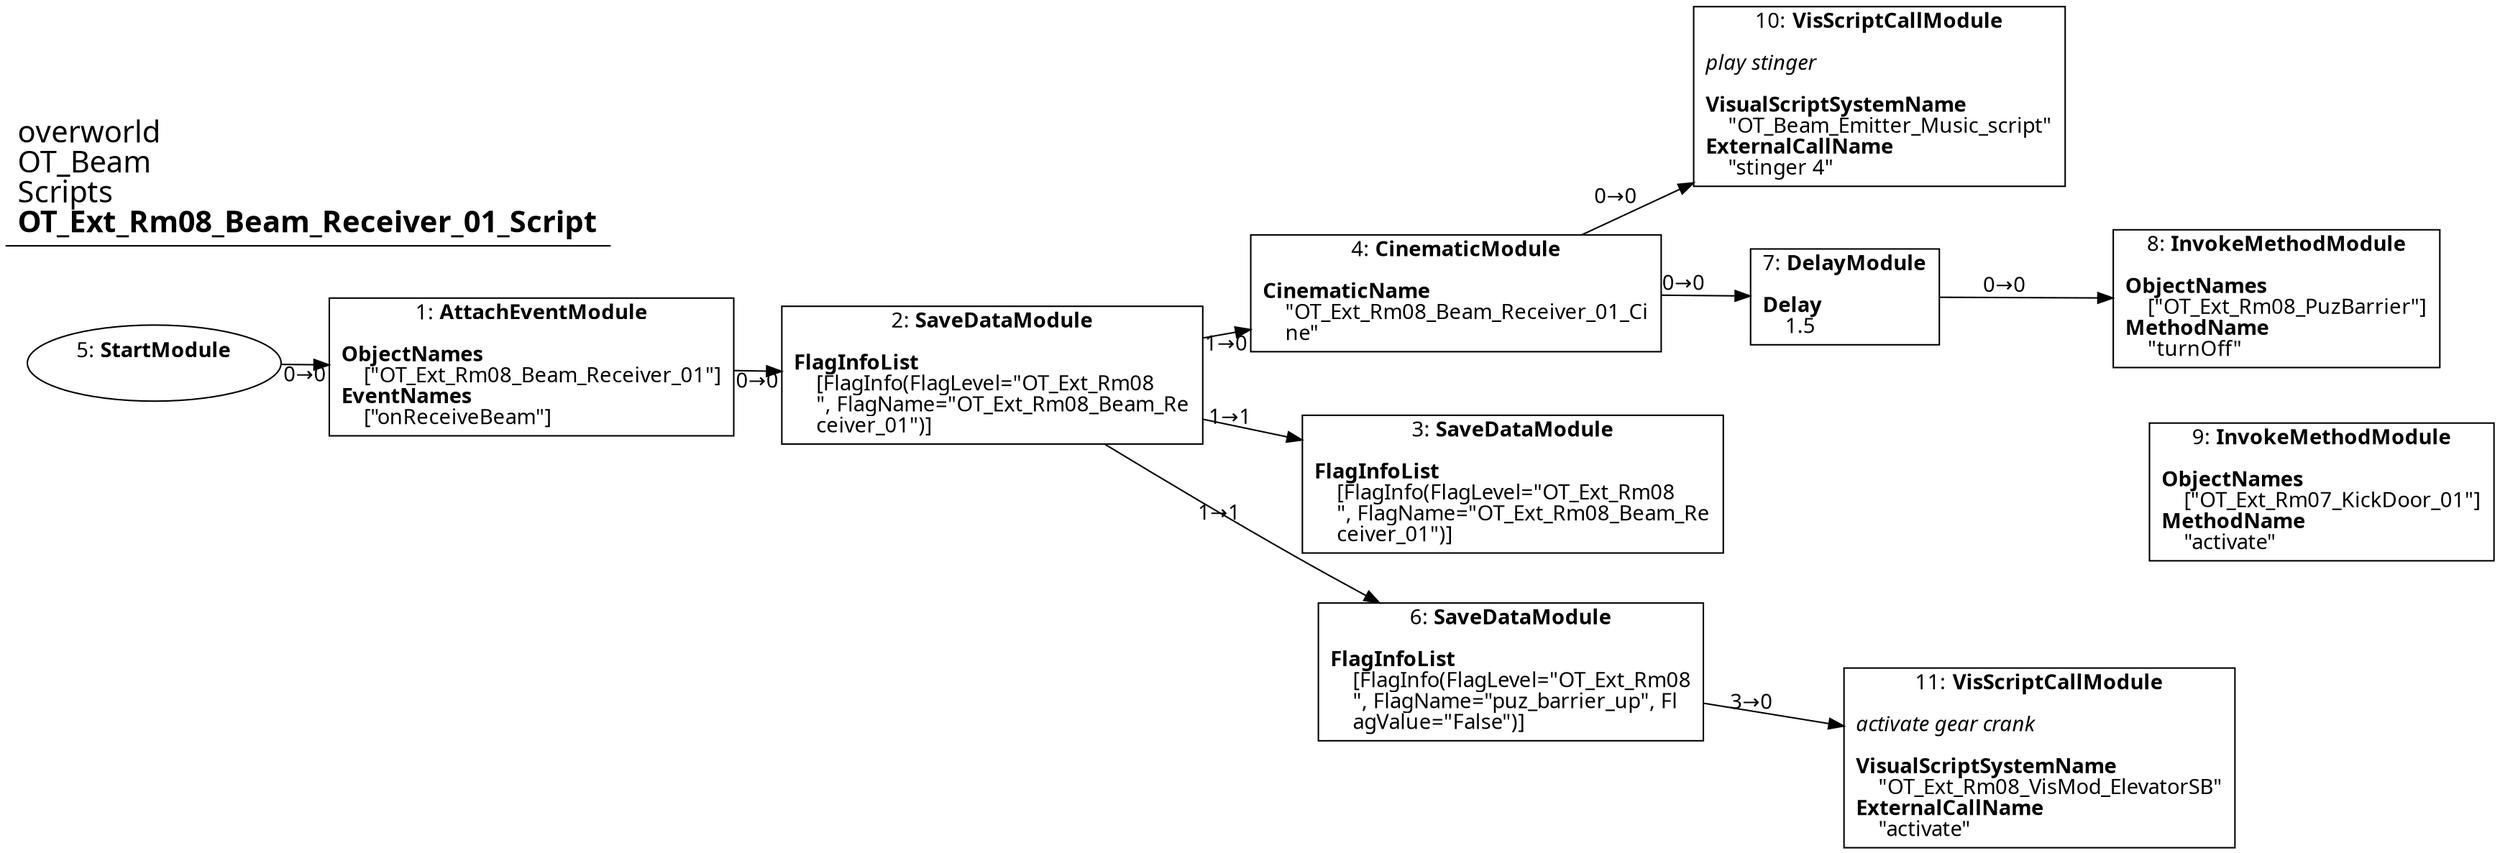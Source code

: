 digraph {
    layout = fdp;
    overlap = prism;
    sep = "+16";
    splines = spline;

    node [ shape = box ];

    graph [ fontname = "Segoe UI" ];
    node [ fontname = "Segoe UI" ];
    edge [ fontname = "Segoe UI" ];

    1 [ label = <1: <b>AttachEventModule</b><br/><br/><b>ObjectNames</b><br align="left"/>    [&quot;OT_Ext_Rm08_Beam_Receiver_01&quot;]<br align="left"/><b>EventNames</b><br align="left"/>    [&quot;onReceiveBeam&quot;]<br align="left"/>> ];
    1 [ pos = "0.178,-0.28800002!" ];
    1 -> 2 [ label = "0→0" ];

    2 [ label = <2: <b>SaveDataModule</b><br/><br/><b>FlagInfoList</b><br align="left"/>    [FlagInfo(FlagLevel=&quot;OT_Ext_Rm08<br align="left"/>    &quot;, FlagName=&quot;OT_Ext_Rm08_Beam_Re<br align="left"/>    ceiver_01&quot;)]<br align="left"/>> ];
    2 [ pos = "0.42100003,-0.28800002!" ];
    2 -> 4 [ label = "1→0" ];
    2 -> 3 [ label = "1→1" ];
    2 -> 6 [ label = "1→1" ];

    3 [ label = <3: <b>SaveDataModule</b><br/><br/><b>FlagInfoList</b><br align="left"/>    [FlagInfo(FlagLevel=&quot;OT_Ext_Rm08<br align="left"/>    &quot;, FlagName=&quot;OT_Ext_Rm08_Beam_Re<br align="left"/>    ceiver_01&quot;)]<br align="left"/>> ];
    3 [ pos = "0.70400006,-0.38200003!" ];

    4 [ label = <4: <b>CinematicModule</b><br/><br/><b>CinematicName</b><br align="left"/>    &quot;OT_Ext_Rm08_Beam_Receiver_01_Ci<br align="left"/>    ne&quot;<br align="left"/>> ];
    4 [ pos = "0.70100003,-0.22500001!" ];
    4 -> 7 [ label = "0→0" ];
    4 -> 10 [ label = "0→0" ];

    5 [ label = <5: <b>StartModule</b><br/><br/>> ];
    5 [ shape = oval ]
    5 [ pos = "-0.028,-0.28800002!" ];
    5 -> 1 [ label = "0→0" ];

    6 [ label = <6: <b>SaveDataModule</b><br/><br/><b>FlagInfoList</b><br align="left"/>    [FlagInfo(FlagLevel=&quot;OT_Ext_Rm08<br align="left"/>    &quot;, FlagName=&quot;puz_barrier_up&quot;, Fl<br align="left"/>    agValue=&quot;False&quot;)]<br align="left"/>> ];
    6 [ pos = "0.70600003,-0.523!" ];
    6 -> 11 [ label = "3→0" ];

    7 [ label = <7: <b>DelayModule</b><br/><br/><b>Delay</b><br align="left"/>    1.5<br align="left"/>> ];
    7 [ pos = "0.94000006,-0.22500001!" ];
    7 -> 8 [ label = "0→0" ];

    8 [ label = <8: <b>InvokeMethodModule</b><br/><br/><b>ObjectNames</b><br align="left"/>    [&quot;OT_Ext_Rm08_PuzBarrier&quot;]<br align="left"/><b>MethodName</b><br align="left"/>    &quot;turnOff&quot;<br align="left"/>> ];
    8 [ pos = "1.1750001,-0.22500001!" ];

    9 [ label = <9: <b>InvokeMethodModule</b><br/><br/><b>ObjectNames</b><br align="left"/>    [&quot;OT_Ext_Rm07_KickDoor_01&quot;]<br align="left"/><b>MethodName</b><br align="left"/>    &quot;activate&quot;<br align="left"/>> ];
    9 [ pos = "1.1750001,-0.358!" ];

    10 [ label = <10: <b>VisScriptCallModule</b><br/><br/><i>play stinger<br align="left"/></i><br align="left"/><b>VisualScriptSystemName</b><br align="left"/>    &quot;OT_Beam_Emitter_Music_script&quot;<br align="left"/><b>ExternalCallName</b><br align="left"/>    &quot;stinger 4&quot;<br align="left"/>> ];
    10 [ pos = "0.94000006,-0.14400001!" ];

    11 [ label = <11: <b>VisScriptCallModule</b><br/><br/><i>activate gear crank<br align="left"/></i><br align="left"/><b>VisualScriptSystemName</b><br align="left"/>    &quot;OT_Ext_Rm08_VisMod_ElevatorSB&quot;<br align="left"/><b>ExternalCallName</b><br align="left"/>    &quot;activate&quot;<br align="left"/>> ];
    11 [ pos = "0.97200006,-0.569!" ];

    title [ pos = "-0.029000001,-0.143!" ];
    title [ shape = underline ];
    title [ label = <<font point-size="20">overworld<br align="left"/>OT_Beam<br align="left"/>Scripts<br align="left"/><b>OT_Ext_Rm08_Beam_Receiver_01_Script</b><br align="left"/></font>> ];
}
